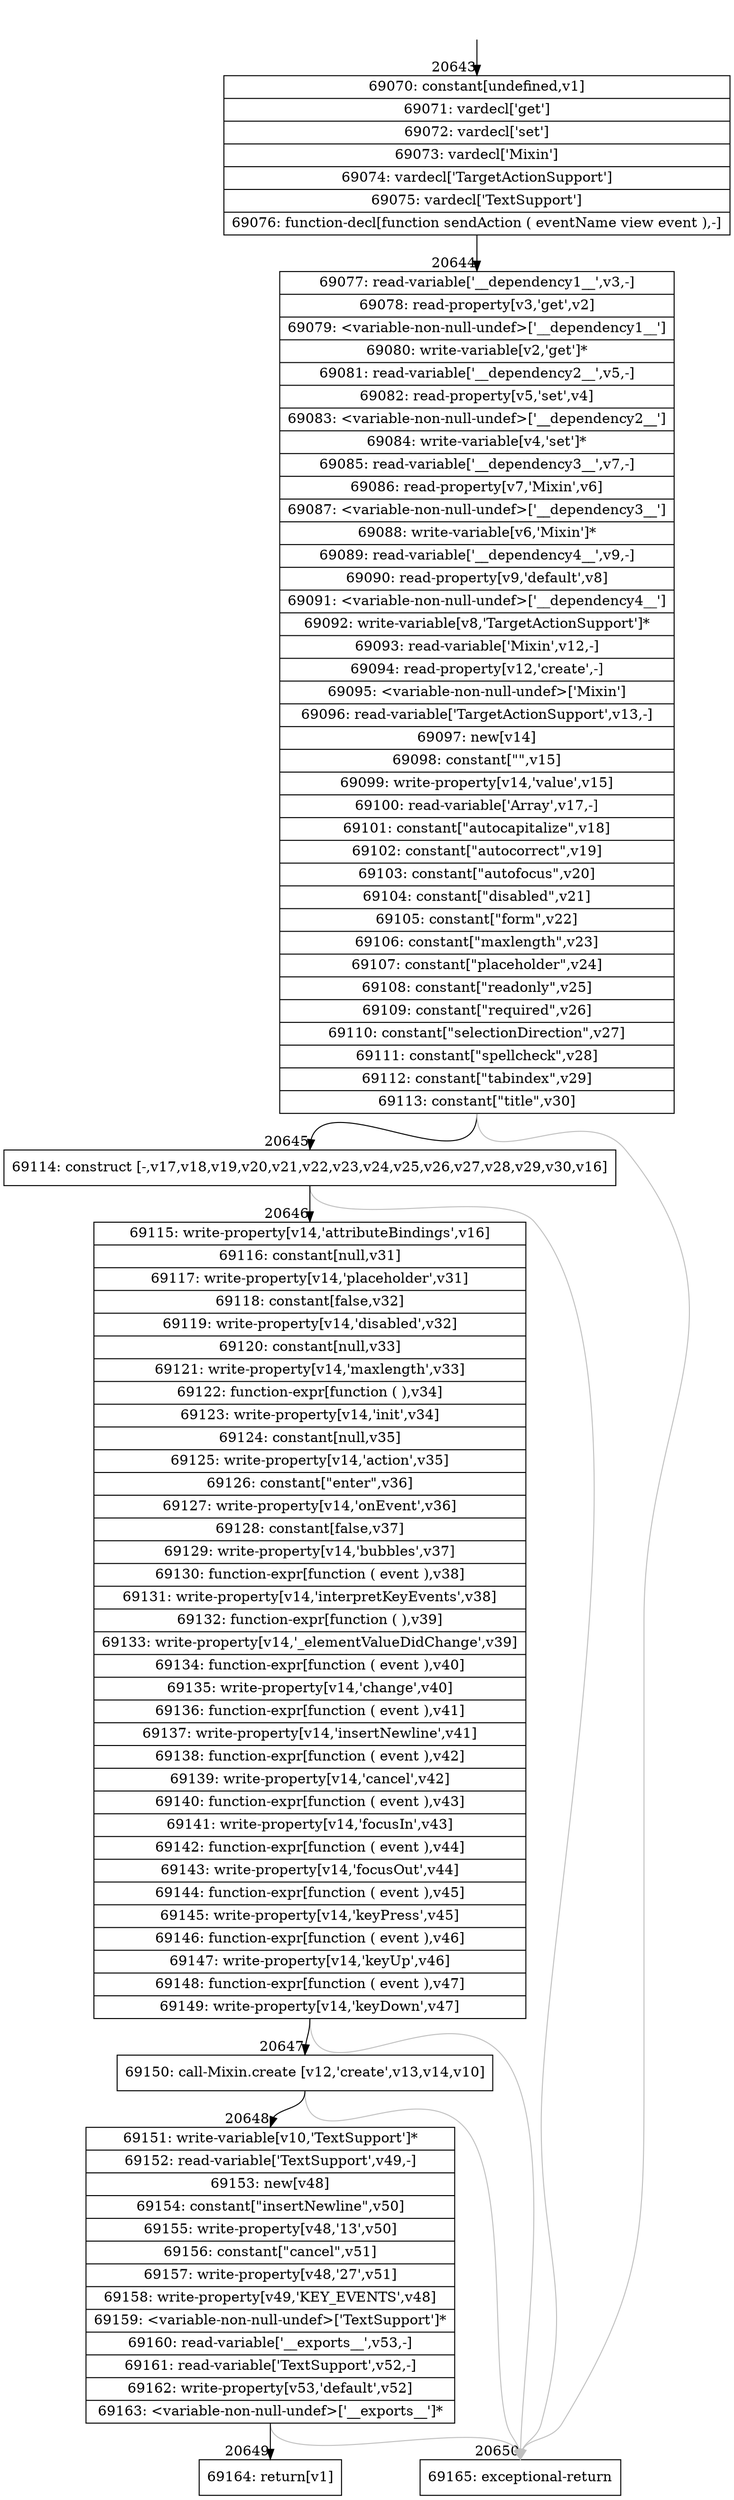 digraph {
rankdir="TD"
BB_entry1795[shape=none,label=""];
BB_entry1795 -> BB20643 [tailport=s, headport=n, headlabel="    20643"]
BB20643 [shape=record label="{69070: constant[undefined,v1]|69071: vardecl['get']|69072: vardecl['set']|69073: vardecl['Mixin']|69074: vardecl['TargetActionSupport']|69075: vardecl['TextSupport']|69076: function-decl[function sendAction ( eventName view event ),-]}" ] 
BB20643 -> BB20644 [tailport=s, headport=n, headlabel="      20644"]
BB20644 [shape=record label="{69077: read-variable['__dependency1__',v3,-]|69078: read-property[v3,'get',v2]|69079: \<variable-non-null-undef\>['__dependency1__']|69080: write-variable[v2,'get']*|69081: read-variable['__dependency2__',v5,-]|69082: read-property[v5,'set',v4]|69083: \<variable-non-null-undef\>['__dependency2__']|69084: write-variable[v4,'set']*|69085: read-variable['__dependency3__',v7,-]|69086: read-property[v7,'Mixin',v6]|69087: \<variable-non-null-undef\>['__dependency3__']|69088: write-variable[v6,'Mixin']*|69089: read-variable['__dependency4__',v9,-]|69090: read-property[v9,'default',v8]|69091: \<variable-non-null-undef\>['__dependency4__']|69092: write-variable[v8,'TargetActionSupport']*|69093: read-variable['Mixin',v12,-]|69094: read-property[v12,'create',-]|69095: \<variable-non-null-undef\>['Mixin']|69096: read-variable['TargetActionSupport',v13,-]|69097: new[v14]|69098: constant[\"\",v15]|69099: write-property[v14,'value',v15]|69100: read-variable['Array',v17,-]|69101: constant[\"autocapitalize\",v18]|69102: constant[\"autocorrect\",v19]|69103: constant[\"autofocus\",v20]|69104: constant[\"disabled\",v21]|69105: constant[\"form\",v22]|69106: constant[\"maxlength\",v23]|69107: constant[\"placeholder\",v24]|69108: constant[\"readonly\",v25]|69109: constant[\"required\",v26]|69110: constant[\"selectionDirection\",v27]|69111: constant[\"spellcheck\",v28]|69112: constant[\"tabindex\",v29]|69113: constant[\"title\",v30]}" ] 
BB20644 -> BB20645 [tailport=s, headport=n, headlabel="      20645"]
BB20644 -> BB20650 [tailport=s, headport=n, color=gray, headlabel="      20650"]
BB20645 [shape=record label="{69114: construct [-,v17,v18,v19,v20,v21,v22,v23,v24,v25,v26,v27,v28,v29,v30,v16]}" ] 
BB20645 -> BB20646 [tailport=s, headport=n, headlabel="      20646"]
BB20645 -> BB20650 [tailport=s, headport=n, color=gray]
BB20646 [shape=record label="{69115: write-property[v14,'attributeBindings',v16]|69116: constant[null,v31]|69117: write-property[v14,'placeholder',v31]|69118: constant[false,v32]|69119: write-property[v14,'disabled',v32]|69120: constant[null,v33]|69121: write-property[v14,'maxlength',v33]|69122: function-expr[function ( ),v34]|69123: write-property[v14,'init',v34]|69124: constant[null,v35]|69125: write-property[v14,'action',v35]|69126: constant[\"enter\",v36]|69127: write-property[v14,'onEvent',v36]|69128: constant[false,v37]|69129: write-property[v14,'bubbles',v37]|69130: function-expr[function ( event ),v38]|69131: write-property[v14,'interpretKeyEvents',v38]|69132: function-expr[function ( ),v39]|69133: write-property[v14,'_elementValueDidChange',v39]|69134: function-expr[function ( event ),v40]|69135: write-property[v14,'change',v40]|69136: function-expr[function ( event ),v41]|69137: write-property[v14,'insertNewline',v41]|69138: function-expr[function ( event ),v42]|69139: write-property[v14,'cancel',v42]|69140: function-expr[function ( event ),v43]|69141: write-property[v14,'focusIn',v43]|69142: function-expr[function ( event ),v44]|69143: write-property[v14,'focusOut',v44]|69144: function-expr[function ( event ),v45]|69145: write-property[v14,'keyPress',v45]|69146: function-expr[function ( event ),v46]|69147: write-property[v14,'keyUp',v46]|69148: function-expr[function ( event ),v47]|69149: write-property[v14,'keyDown',v47]}" ] 
BB20646 -> BB20647 [tailport=s, headport=n, headlabel="      20647"]
BB20646 -> BB20650 [tailport=s, headport=n, color=gray]
BB20647 [shape=record label="{69150: call-Mixin.create [v12,'create',v13,v14,v10]}" ] 
BB20647 -> BB20648 [tailport=s, headport=n, headlabel="      20648"]
BB20647 -> BB20650 [tailport=s, headport=n, color=gray]
BB20648 [shape=record label="{69151: write-variable[v10,'TextSupport']*|69152: read-variable['TextSupport',v49,-]|69153: new[v48]|69154: constant[\"insertNewline\",v50]|69155: write-property[v48,'13',v50]|69156: constant[\"cancel\",v51]|69157: write-property[v48,'27',v51]|69158: write-property[v49,'KEY_EVENTS',v48]|69159: \<variable-non-null-undef\>['TextSupport']*|69160: read-variable['__exports__',v53,-]|69161: read-variable['TextSupport',v52,-]|69162: write-property[v53,'default',v52]|69163: \<variable-non-null-undef\>['__exports__']*}" ] 
BB20648 -> BB20649 [tailport=s, headport=n, headlabel="      20649"]
BB20648 -> BB20650 [tailport=s, headport=n, color=gray]
BB20649 [shape=record label="{69164: return[v1]}" ] 
BB20650 [shape=record label="{69165: exceptional-return}" ] 
//#$~ 38888
}
